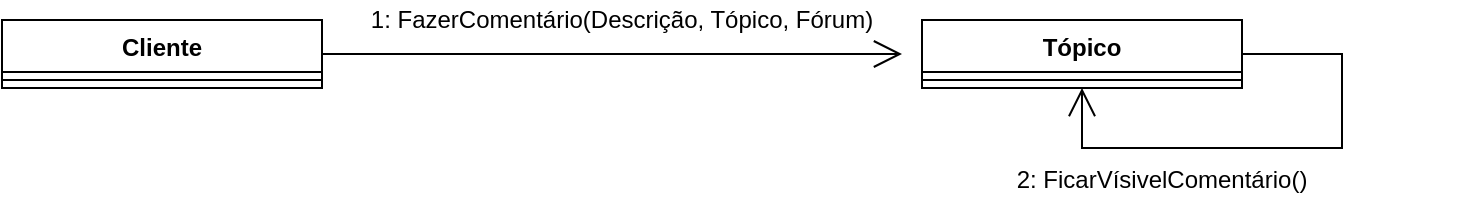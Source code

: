<mxfile version="12.2.9" type="device" pages="1"><diagram id="vnEfgUa3KnfhuNQwinGI" name="Page-1"><mxGraphModel dx="942" dy="589" grid="1" gridSize="10" guides="1" tooltips="1" connect="1" arrows="1" fold="1" page="1" pageScale="1" pageWidth="827" pageHeight="1169" math="0" shadow="0"><root><mxCell id="0"/><mxCell id="1" parent="0"/><mxCell id="w-OtaB0kF4PF_rLZ_xk6-201" style="edgeStyle=orthogonalEdgeStyle;rounded=0;jumpSize=7;orthogonalLoop=1;jettySize=auto;html=1;exitX=1;exitY=0.5;exitDx=0;exitDy=0;startArrow=none;startFill=0;startSize=13;endArrow=open;endFill=0;endSize=12;" edge="1" parent="1" source="w-OtaB0kF4PF_rLZ_xk6-185"><mxGeometry relative="1" as="geometry"><mxPoint x="550" y="97" as="targetPoint"/></mxGeometry></mxCell><mxCell id="w-OtaB0kF4PF_rLZ_xk6-185" value="Cliente" style="swimlane;fontStyle=1;align=center;verticalAlign=top;childLayout=stackLayout;horizontal=1;startSize=26;horizontalStack=0;resizeParent=1;resizeParentMax=0;resizeLast=0;collapsible=1;marginBottom=0;" vertex="1" parent="1"><mxGeometry x="100" y="80" width="160" height="34" as="geometry"/></mxCell><mxCell id="w-OtaB0kF4PF_rLZ_xk6-187" value="" style="line;strokeWidth=1;fillColor=none;align=left;verticalAlign=middle;spacingTop=-1;spacingLeft=3;spacingRight=3;rotatable=0;labelPosition=right;points=[];portConstraint=eastwest;" vertex="1" parent="w-OtaB0kF4PF_rLZ_xk6-185"><mxGeometry y="26" width="160" height="8" as="geometry"/></mxCell><mxCell id="w-OtaB0kF4PF_rLZ_xk6-189" value="Tópico" style="swimlane;fontStyle=1;align=center;verticalAlign=top;childLayout=stackLayout;horizontal=1;startSize=26;horizontalStack=0;resizeParent=1;resizeParentMax=0;resizeLast=0;collapsible=1;marginBottom=0;" vertex="1" parent="1"><mxGeometry x="560" y="80" width="160" height="34" as="geometry"/></mxCell><mxCell id="w-OtaB0kF4PF_rLZ_xk6-191" value="" style="line;strokeWidth=1;fillColor=none;align=left;verticalAlign=middle;spacingTop=-1;spacingLeft=3;spacingRight=3;rotatable=0;labelPosition=right;points=[];portConstraint=eastwest;" vertex="1" parent="w-OtaB0kF4PF_rLZ_xk6-189"><mxGeometry y="26" width="160" height="8" as="geometry"/></mxCell><mxCell id="w-OtaB0kF4PF_rLZ_xk6-215" value="1: FazerComentário(Descrição, Tópico, Fórum)" style="text;html=1;strokeColor=none;fillColor=none;align=center;verticalAlign=middle;whiteSpace=wrap;rounded=0;" vertex="1" parent="1"><mxGeometry x="270" y="70" width="280" height="20" as="geometry"/></mxCell><mxCell id="w-OtaB0kF4PF_rLZ_xk6-216" value="2: FicarVísivelComentário()" style="text;html=1;strokeColor=none;fillColor=none;align=center;verticalAlign=middle;whiteSpace=wrap;rounded=0;" vertex="1" parent="1"><mxGeometry x="530" y="150" width="300" height="20" as="geometry"/></mxCell><mxCell id="w-OtaB0kF4PF_rLZ_xk6-217" style="edgeStyle=orthogonalEdgeStyle;rounded=0;jumpSize=7;orthogonalLoop=1;jettySize=auto;html=1;exitX=1;exitY=0.5;exitDx=0;exitDy=0;entryX=0.5;entryY=1;entryDx=0;entryDy=0;startArrow=none;startFill=0;startSize=13;endArrow=open;endFill=0;endSize=12;" edge="1" parent="1" source="w-OtaB0kF4PF_rLZ_xk6-189" target="w-OtaB0kF4PF_rLZ_xk6-189"><mxGeometry relative="1" as="geometry"><Array as="points"><mxPoint x="770" y="97"/><mxPoint x="770" y="144"/><mxPoint x="640" y="144"/></Array></mxGeometry></mxCell></root></mxGraphModel></diagram></mxfile>
